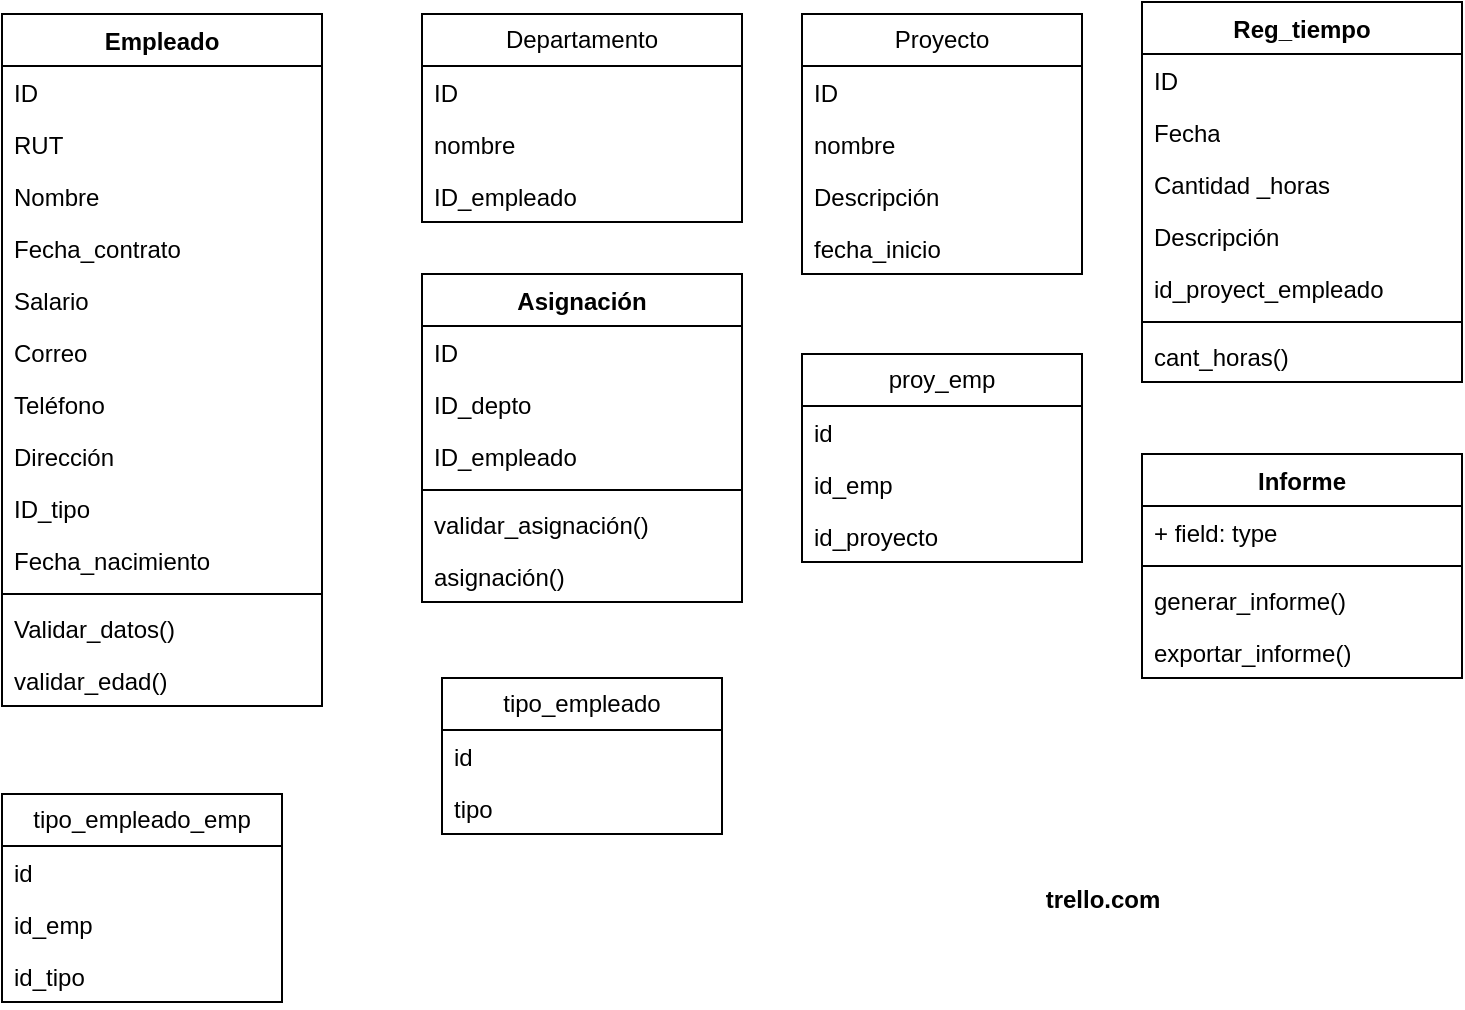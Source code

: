 <mxfile version="24.7.13">
  <diagram name="Página-1" id="MCgRRwFFxwcS4OyjlR1l">
    <mxGraphModel dx="1050" dy="603" grid="1" gridSize="10" guides="1" tooltips="1" connect="1" arrows="1" fold="1" page="1" pageScale="1" pageWidth="827" pageHeight="1169" math="0" shadow="0">
      <root>
        <mxCell id="0" />
        <mxCell id="1" parent="0" />
        <mxCell id="fpI30daJyoEzycUjclTs-12" value="Departamento" style="swimlane;fontStyle=0;childLayout=stackLayout;horizontal=1;startSize=26;fillColor=none;horizontalStack=0;resizeParent=1;resizeParentMax=0;resizeLast=0;collapsible=1;marginBottom=0;whiteSpace=wrap;html=1;" vertex="1" parent="1">
          <mxGeometry x="270" y="70" width="160" height="104" as="geometry" />
        </mxCell>
        <mxCell id="fpI30daJyoEzycUjclTs-13" value="ID" style="text;strokeColor=none;fillColor=none;align=left;verticalAlign=top;spacingLeft=4;spacingRight=4;overflow=hidden;rotatable=0;points=[[0,0.5],[1,0.5]];portConstraint=eastwest;whiteSpace=wrap;html=1;" vertex="1" parent="fpI30daJyoEzycUjclTs-12">
          <mxGeometry y="26" width="160" height="26" as="geometry" />
        </mxCell>
        <mxCell id="fpI30daJyoEzycUjclTs-14" value="nombre" style="text;strokeColor=none;fillColor=none;align=left;verticalAlign=top;spacingLeft=4;spacingRight=4;overflow=hidden;rotatable=0;points=[[0,0.5],[1,0.5]];portConstraint=eastwest;whiteSpace=wrap;html=1;" vertex="1" parent="fpI30daJyoEzycUjclTs-12">
          <mxGeometry y="52" width="160" height="26" as="geometry" />
        </mxCell>
        <mxCell id="fpI30daJyoEzycUjclTs-15" value="ID_empleado" style="text;strokeColor=none;fillColor=none;align=left;verticalAlign=top;spacingLeft=4;spacingRight=4;overflow=hidden;rotatable=0;points=[[0,0.5],[1,0.5]];portConstraint=eastwest;whiteSpace=wrap;html=1;" vertex="1" parent="fpI30daJyoEzycUjclTs-12">
          <mxGeometry y="78" width="160" height="26" as="geometry" />
        </mxCell>
        <mxCell id="fpI30daJyoEzycUjclTs-23" value="Empleado" style="swimlane;fontStyle=1;align=center;verticalAlign=top;childLayout=stackLayout;horizontal=1;startSize=26;horizontalStack=0;resizeParent=1;resizeParentMax=0;resizeLast=0;collapsible=1;marginBottom=0;whiteSpace=wrap;html=1;" vertex="1" parent="1">
          <mxGeometry x="60" y="70" width="160" height="346" as="geometry" />
        </mxCell>
        <mxCell id="fpI30daJyoEzycUjclTs-2" value="ID" style="text;strokeColor=none;fillColor=none;align=left;verticalAlign=top;spacingLeft=4;spacingRight=4;overflow=hidden;rotatable=0;points=[[0,0.5],[1,0.5]];portConstraint=eastwest;whiteSpace=wrap;html=1;" vertex="1" parent="fpI30daJyoEzycUjclTs-23">
          <mxGeometry y="26" width="160" height="26" as="geometry" />
        </mxCell>
        <mxCell id="fpI30daJyoEzycUjclTs-10" value="RUT" style="text;strokeColor=none;fillColor=none;align=left;verticalAlign=top;spacingLeft=4;spacingRight=4;overflow=hidden;rotatable=0;points=[[0,0.5],[1,0.5]];portConstraint=eastwest;whiteSpace=wrap;html=1;" vertex="1" parent="fpI30daJyoEzycUjclTs-23">
          <mxGeometry y="52" width="160" height="26" as="geometry" />
        </mxCell>
        <mxCell id="fpI30daJyoEzycUjclTs-3" value="Nombre" style="text;strokeColor=none;fillColor=none;align=left;verticalAlign=top;spacingLeft=4;spacingRight=4;overflow=hidden;rotatable=0;points=[[0,0.5],[1,0.5]];portConstraint=eastwest;whiteSpace=wrap;html=1;" vertex="1" parent="fpI30daJyoEzycUjclTs-23">
          <mxGeometry y="78" width="160" height="26" as="geometry" />
        </mxCell>
        <mxCell id="fpI30daJyoEzycUjclTs-4" value="Fecha_contrato" style="text;strokeColor=none;fillColor=none;align=left;verticalAlign=top;spacingLeft=4;spacingRight=4;overflow=hidden;rotatable=0;points=[[0,0.5],[1,0.5]];portConstraint=eastwest;whiteSpace=wrap;html=1;" vertex="1" parent="fpI30daJyoEzycUjclTs-23">
          <mxGeometry y="104" width="160" height="26" as="geometry" />
        </mxCell>
        <mxCell id="fpI30daJyoEzycUjclTs-5" value="Salario" style="text;strokeColor=none;fillColor=none;align=left;verticalAlign=top;spacingLeft=4;spacingRight=4;overflow=hidden;rotatable=0;points=[[0,0.5],[1,0.5]];portConstraint=eastwest;whiteSpace=wrap;html=1;" vertex="1" parent="fpI30daJyoEzycUjclTs-23">
          <mxGeometry y="130" width="160" height="26" as="geometry" />
        </mxCell>
        <mxCell id="fpI30daJyoEzycUjclTs-6" value="Correo" style="text;strokeColor=none;fillColor=none;align=left;verticalAlign=top;spacingLeft=4;spacingRight=4;overflow=hidden;rotatable=0;points=[[0,0.5],[1,0.5]];portConstraint=eastwest;whiteSpace=wrap;html=1;" vertex="1" parent="fpI30daJyoEzycUjclTs-23">
          <mxGeometry y="156" width="160" height="26" as="geometry" />
        </mxCell>
        <mxCell id="fpI30daJyoEzycUjclTs-7" value="Teléfono" style="text;strokeColor=none;fillColor=none;align=left;verticalAlign=top;spacingLeft=4;spacingRight=4;overflow=hidden;rotatable=0;points=[[0,0.5],[1,0.5]];portConstraint=eastwest;whiteSpace=wrap;html=1;" vertex="1" parent="fpI30daJyoEzycUjclTs-23">
          <mxGeometry y="182" width="160" height="26" as="geometry" />
        </mxCell>
        <mxCell id="fpI30daJyoEzycUjclTs-8" value="Dirección" style="text;strokeColor=none;fillColor=none;align=left;verticalAlign=top;spacingLeft=4;spacingRight=4;overflow=hidden;rotatable=0;points=[[0,0.5],[1,0.5]];portConstraint=eastwest;whiteSpace=wrap;html=1;" vertex="1" parent="fpI30daJyoEzycUjclTs-23">
          <mxGeometry y="208" width="160" height="26" as="geometry" />
        </mxCell>
        <mxCell id="fpI30daJyoEzycUjclTs-9" value="ID_tipo" style="text;strokeColor=none;fillColor=none;align=left;verticalAlign=top;spacingLeft=4;spacingRight=4;overflow=hidden;rotatable=0;points=[[0,0.5],[1,0.5]];portConstraint=eastwest;whiteSpace=wrap;html=1;" vertex="1" parent="fpI30daJyoEzycUjclTs-23">
          <mxGeometry y="234" width="160" height="26" as="geometry" />
        </mxCell>
        <mxCell id="fpI30daJyoEzycUjclTs-11" value="Fecha_nacimiento" style="text;strokeColor=none;fillColor=none;align=left;verticalAlign=top;spacingLeft=4;spacingRight=4;overflow=hidden;rotatable=0;points=[[0,0.5],[1,0.5]];portConstraint=eastwest;whiteSpace=wrap;html=1;" vertex="1" parent="fpI30daJyoEzycUjclTs-23">
          <mxGeometry y="260" width="160" height="26" as="geometry" />
        </mxCell>
        <mxCell id="fpI30daJyoEzycUjclTs-25" value="" style="line;strokeWidth=1;fillColor=none;align=left;verticalAlign=middle;spacingTop=-1;spacingLeft=3;spacingRight=3;rotatable=0;labelPosition=right;points=[];portConstraint=eastwest;strokeColor=inherit;" vertex="1" parent="fpI30daJyoEzycUjclTs-23">
          <mxGeometry y="286" width="160" height="8" as="geometry" />
        </mxCell>
        <mxCell id="fpI30daJyoEzycUjclTs-26" value="Validar_datos()" style="text;strokeColor=none;fillColor=none;align=left;verticalAlign=top;spacingLeft=4;spacingRight=4;overflow=hidden;rotatable=0;points=[[0,0.5],[1,0.5]];portConstraint=eastwest;whiteSpace=wrap;html=1;" vertex="1" parent="fpI30daJyoEzycUjclTs-23">
          <mxGeometry y="294" width="160" height="26" as="geometry" />
        </mxCell>
        <mxCell id="fpI30daJyoEzycUjclTs-27" value="validar_edad()" style="text;strokeColor=none;fillColor=none;align=left;verticalAlign=top;spacingLeft=4;spacingRight=4;overflow=hidden;rotatable=0;points=[[0,0.5],[1,0.5]];portConstraint=eastwest;whiteSpace=wrap;html=1;" vertex="1" parent="fpI30daJyoEzycUjclTs-23">
          <mxGeometry y="320" width="160" height="26" as="geometry" />
        </mxCell>
        <mxCell id="fpI30daJyoEzycUjclTs-28" value="Asignación" style="swimlane;fontStyle=1;align=center;verticalAlign=top;childLayout=stackLayout;horizontal=1;startSize=26;horizontalStack=0;resizeParent=1;resizeParentMax=0;resizeLast=0;collapsible=1;marginBottom=0;whiteSpace=wrap;html=1;" vertex="1" parent="1">
          <mxGeometry x="270" y="200" width="160" height="164" as="geometry" />
        </mxCell>
        <mxCell id="fpI30daJyoEzycUjclTs-17" value="ID" style="text;strokeColor=none;fillColor=none;align=left;verticalAlign=top;spacingLeft=4;spacingRight=4;overflow=hidden;rotatable=0;points=[[0,0.5],[1,0.5]];portConstraint=eastwest;whiteSpace=wrap;html=1;" vertex="1" parent="fpI30daJyoEzycUjclTs-28">
          <mxGeometry y="26" width="160" height="26" as="geometry" />
        </mxCell>
        <mxCell id="fpI30daJyoEzycUjclTs-18" value="ID_depto" style="text;strokeColor=none;fillColor=none;align=left;verticalAlign=top;spacingLeft=4;spacingRight=4;overflow=hidden;rotatable=0;points=[[0,0.5],[1,0.5]];portConstraint=eastwest;whiteSpace=wrap;html=1;" vertex="1" parent="fpI30daJyoEzycUjclTs-28">
          <mxGeometry y="52" width="160" height="26" as="geometry" />
        </mxCell>
        <mxCell id="fpI30daJyoEzycUjclTs-19" value="ID_empleado" style="text;strokeColor=none;fillColor=none;align=left;verticalAlign=top;spacingLeft=4;spacingRight=4;overflow=hidden;rotatable=0;points=[[0,0.5],[1,0.5]];portConstraint=eastwest;whiteSpace=wrap;html=1;" vertex="1" parent="fpI30daJyoEzycUjclTs-28">
          <mxGeometry y="78" width="160" height="26" as="geometry" />
        </mxCell>
        <mxCell id="fpI30daJyoEzycUjclTs-30" value="" style="line;strokeWidth=1;fillColor=none;align=left;verticalAlign=middle;spacingTop=-1;spacingLeft=3;spacingRight=3;rotatable=0;labelPosition=right;points=[];portConstraint=eastwest;strokeColor=inherit;" vertex="1" parent="fpI30daJyoEzycUjclTs-28">
          <mxGeometry y="104" width="160" height="8" as="geometry" />
        </mxCell>
        <mxCell id="fpI30daJyoEzycUjclTs-31" value="validar_asignación()" style="text;strokeColor=none;fillColor=none;align=left;verticalAlign=top;spacingLeft=4;spacingRight=4;overflow=hidden;rotatable=0;points=[[0,0.5],[1,0.5]];portConstraint=eastwest;whiteSpace=wrap;html=1;" vertex="1" parent="fpI30daJyoEzycUjclTs-28">
          <mxGeometry y="112" width="160" height="26" as="geometry" />
        </mxCell>
        <mxCell id="fpI30daJyoEzycUjclTs-32" value="asignación()" style="text;strokeColor=none;fillColor=none;align=left;verticalAlign=top;spacingLeft=4;spacingRight=4;overflow=hidden;rotatable=0;points=[[0,0.5],[1,0.5]];portConstraint=eastwest;whiteSpace=wrap;html=1;" vertex="1" parent="fpI30daJyoEzycUjclTs-28">
          <mxGeometry y="138" width="160" height="26" as="geometry" />
        </mxCell>
        <mxCell id="fpI30daJyoEzycUjclTs-33" value="Reg_tiempo" style="swimlane;fontStyle=1;align=center;verticalAlign=top;childLayout=stackLayout;horizontal=1;startSize=26;horizontalStack=0;resizeParent=1;resizeParentMax=0;resizeLast=0;collapsible=1;marginBottom=0;whiteSpace=wrap;html=1;" vertex="1" parent="1">
          <mxGeometry x="630" y="64" width="160" height="190" as="geometry" />
        </mxCell>
        <mxCell id="fpI30daJyoEzycUjclTs-34" value="ID" style="text;strokeColor=none;fillColor=none;align=left;verticalAlign=top;spacingLeft=4;spacingRight=4;overflow=hidden;rotatable=0;points=[[0,0.5],[1,0.5]];portConstraint=eastwest;whiteSpace=wrap;html=1;" vertex="1" parent="fpI30daJyoEzycUjclTs-33">
          <mxGeometry y="26" width="160" height="26" as="geometry" />
        </mxCell>
        <mxCell id="fpI30daJyoEzycUjclTs-42" value="Fecha" style="text;strokeColor=none;fillColor=none;align=left;verticalAlign=top;spacingLeft=4;spacingRight=4;overflow=hidden;rotatable=0;points=[[0,0.5],[1,0.5]];portConstraint=eastwest;whiteSpace=wrap;html=1;" vertex="1" parent="fpI30daJyoEzycUjclTs-33">
          <mxGeometry y="52" width="160" height="26" as="geometry" />
        </mxCell>
        <mxCell id="fpI30daJyoEzycUjclTs-43" value="Cantidad _horas" style="text;strokeColor=none;fillColor=none;align=left;verticalAlign=top;spacingLeft=4;spacingRight=4;overflow=hidden;rotatable=0;points=[[0,0.5],[1,0.5]];portConstraint=eastwest;whiteSpace=wrap;html=1;" vertex="1" parent="fpI30daJyoEzycUjclTs-33">
          <mxGeometry y="78" width="160" height="26" as="geometry" />
        </mxCell>
        <mxCell id="fpI30daJyoEzycUjclTs-44" value="Descripción" style="text;strokeColor=none;fillColor=none;align=left;verticalAlign=top;spacingLeft=4;spacingRight=4;overflow=hidden;rotatable=0;points=[[0,0.5],[1,0.5]];portConstraint=eastwest;whiteSpace=wrap;html=1;" vertex="1" parent="fpI30daJyoEzycUjclTs-33">
          <mxGeometry y="104" width="160" height="26" as="geometry" />
        </mxCell>
        <mxCell id="fpI30daJyoEzycUjclTs-45" value="id_proyect_empleado" style="text;strokeColor=none;fillColor=none;align=left;verticalAlign=top;spacingLeft=4;spacingRight=4;overflow=hidden;rotatable=0;points=[[0,0.5],[1,0.5]];portConstraint=eastwest;whiteSpace=wrap;html=1;" vertex="1" parent="fpI30daJyoEzycUjclTs-33">
          <mxGeometry y="130" width="160" height="26" as="geometry" />
        </mxCell>
        <mxCell id="fpI30daJyoEzycUjclTs-35" value="" style="line;strokeWidth=1;fillColor=none;align=left;verticalAlign=middle;spacingTop=-1;spacingLeft=3;spacingRight=3;rotatable=0;labelPosition=right;points=[];portConstraint=eastwest;strokeColor=inherit;" vertex="1" parent="fpI30daJyoEzycUjclTs-33">
          <mxGeometry y="156" width="160" height="8" as="geometry" />
        </mxCell>
        <mxCell id="fpI30daJyoEzycUjclTs-36" value="cant_horas()" style="text;strokeColor=none;fillColor=none;align=left;verticalAlign=top;spacingLeft=4;spacingRight=4;overflow=hidden;rotatable=0;points=[[0,0.5],[1,0.5]];portConstraint=eastwest;whiteSpace=wrap;html=1;" vertex="1" parent="fpI30daJyoEzycUjclTs-33">
          <mxGeometry y="164" width="160" height="26" as="geometry" />
        </mxCell>
        <mxCell id="fpI30daJyoEzycUjclTs-37" value="Proyecto" style="swimlane;fontStyle=0;childLayout=stackLayout;horizontal=1;startSize=26;fillColor=none;horizontalStack=0;resizeParent=1;resizeParentMax=0;resizeLast=0;collapsible=1;marginBottom=0;whiteSpace=wrap;html=1;" vertex="1" parent="1">
          <mxGeometry x="460" y="70" width="140" height="130" as="geometry" />
        </mxCell>
        <mxCell id="fpI30daJyoEzycUjclTs-38" value="ID" style="text;strokeColor=none;fillColor=none;align=left;verticalAlign=top;spacingLeft=4;spacingRight=4;overflow=hidden;rotatable=0;points=[[0,0.5],[1,0.5]];portConstraint=eastwest;whiteSpace=wrap;html=1;" vertex="1" parent="fpI30daJyoEzycUjclTs-37">
          <mxGeometry y="26" width="140" height="26" as="geometry" />
        </mxCell>
        <mxCell id="fpI30daJyoEzycUjclTs-39" value="nombre" style="text;strokeColor=none;fillColor=none;align=left;verticalAlign=top;spacingLeft=4;spacingRight=4;overflow=hidden;rotatable=0;points=[[0,0.5],[1,0.5]];portConstraint=eastwest;whiteSpace=wrap;html=1;" vertex="1" parent="fpI30daJyoEzycUjclTs-37">
          <mxGeometry y="52" width="140" height="26" as="geometry" />
        </mxCell>
        <mxCell id="fpI30daJyoEzycUjclTs-40" value="Descripción" style="text;strokeColor=none;fillColor=none;align=left;verticalAlign=top;spacingLeft=4;spacingRight=4;overflow=hidden;rotatable=0;points=[[0,0.5],[1,0.5]];portConstraint=eastwest;whiteSpace=wrap;html=1;" vertex="1" parent="fpI30daJyoEzycUjclTs-37">
          <mxGeometry y="78" width="140" height="26" as="geometry" />
        </mxCell>
        <mxCell id="fpI30daJyoEzycUjclTs-41" value="fecha_inicio" style="text;strokeColor=none;fillColor=none;align=left;verticalAlign=top;spacingLeft=4;spacingRight=4;overflow=hidden;rotatable=0;points=[[0,0.5],[1,0.5]];portConstraint=eastwest;whiteSpace=wrap;html=1;" vertex="1" parent="fpI30daJyoEzycUjclTs-37">
          <mxGeometry y="104" width="140" height="26" as="geometry" />
        </mxCell>
        <mxCell id="fpI30daJyoEzycUjclTs-50" value="tipo_empleado_emp" style="swimlane;fontStyle=0;childLayout=stackLayout;horizontal=1;startSize=26;fillColor=none;horizontalStack=0;resizeParent=1;resizeParentMax=0;resizeLast=0;collapsible=1;marginBottom=0;whiteSpace=wrap;html=1;" vertex="1" parent="1">
          <mxGeometry x="60" y="460" width="140" height="104" as="geometry" />
        </mxCell>
        <mxCell id="fpI30daJyoEzycUjclTs-51" value="id" style="text;strokeColor=none;fillColor=none;align=left;verticalAlign=top;spacingLeft=4;spacingRight=4;overflow=hidden;rotatable=0;points=[[0,0.5],[1,0.5]];portConstraint=eastwest;whiteSpace=wrap;html=1;" vertex="1" parent="fpI30daJyoEzycUjclTs-50">
          <mxGeometry y="26" width="140" height="26" as="geometry" />
        </mxCell>
        <mxCell id="fpI30daJyoEzycUjclTs-52" value="id_emp" style="text;strokeColor=none;fillColor=none;align=left;verticalAlign=top;spacingLeft=4;spacingRight=4;overflow=hidden;rotatable=0;points=[[0,0.5],[1,0.5]];portConstraint=eastwest;whiteSpace=wrap;html=1;" vertex="1" parent="fpI30daJyoEzycUjclTs-50">
          <mxGeometry y="52" width="140" height="26" as="geometry" />
        </mxCell>
        <mxCell id="fpI30daJyoEzycUjclTs-53" value="id_tipo" style="text;strokeColor=none;fillColor=none;align=left;verticalAlign=top;spacingLeft=4;spacingRight=4;overflow=hidden;rotatable=0;points=[[0,0.5],[1,0.5]];portConstraint=eastwest;whiteSpace=wrap;html=1;" vertex="1" parent="fpI30daJyoEzycUjclTs-50">
          <mxGeometry y="78" width="140" height="26" as="geometry" />
        </mxCell>
        <mxCell id="fpI30daJyoEzycUjclTs-54" value="tipo_empleado" style="swimlane;fontStyle=0;childLayout=stackLayout;horizontal=1;startSize=26;fillColor=none;horizontalStack=0;resizeParent=1;resizeParentMax=0;resizeLast=0;collapsible=1;marginBottom=0;whiteSpace=wrap;html=1;" vertex="1" parent="1">
          <mxGeometry x="280" y="402" width="140" height="78" as="geometry" />
        </mxCell>
        <mxCell id="fpI30daJyoEzycUjclTs-55" value="id" style="text;strokeColor=none;fillColor=none;align=left;verticalAlign=top;spacingLeft=4;spacingRight=4;overflow=hidden;rotatable=0;points=[[0,0.5],[1,0.5]];portConstraint=eastwest;whiteSpace=wrap;html=1;" vertex="1" parent="fpI30daJyoEzycUjclTs-54">
          <mxGeometry y="26" width="140" height="26" as="geometry" />
        </mxCell>
        <mxCell id="fpI30daJyoEzycUjclTs-56" value="tipo" style="text;strokeColor=none;fillColor=none;align=left;verticalAlign=top;spacingLeft=4;spacingRight=4;overflow=hidden;rotatable=0;points=[[0,0.5],[1,0.5]];portConstraint=eastwest;whiteSpace=wrap;html=1;" vertex="1" parent="fpI30daJyoEzycUjclTs-54">
          <mxGeometry y="52" width="140" height="26" as="geometry" />
        </mxCell>
        <mxCell id="fpI30daJyoEzycUjclTs-58" value="proy_emp" style="swimlane;fontStyle=0;childLayout=stackLayout;horizontal=1;startSize=26;fillColor=none;horizontalStack=0;resizeParent=1;resizeParentMax=0;resizeLast=0;collapsible=1;marginBottom=0;whiteSpace=wrap;html=1;" vertex="1" parent="1">
          <mxGeometry x="460" y="240" width="140" height="104" as="geometry" />
        </mxCell>
        <mxCell id="fpI30daJyoEzycUjclTs-59" value="id" style="text;strokeColor=none;fillColor=none;align=left;verticalAlign=top;spacingLeft=4;spacingRight=4;overflow=hidden;rotatable=0;points=[[0,0.5],[1,0.5]];portConstraint=eastwest;whiteSpace=wrap;html=1;" vertex="1" parent="fpI30daJyoEzycUjclTs-58">
          <mxGeometry y="26" width="140" height="26" as="geometry" />
        </mxCell>
        <mxCell id="fpI30daJyoEzycUjclTs-60" value="id_emp" style="text;strokeColor=none;fillColor=none;align=left;verticalAlign=top;spacingLeft=4;spacingRight=4;overflow=hidden;rotatable=0;points=[[0,0.5],[1,0.5]];portConstraint=eastwest;whiteSpace=wrap;html=1;" vertex="1" parent="fpI30daJyoEzycUjclTs-58">
          <mxGeometry y="52" width="140" height="26" as="geometry" />
        </mxCell>
        <mxCell id="fpI30daJyoEzycUjclTs-61" value="id_proyecto" style="text;strokeColor=none;fillColor=none;align=left;verticalAlign=top;spacingLeft=4;spacingRight=4;overflow=hidden;rotatable=0;points=[[0,0.5],[1,0.5]];portConstraint=eastwest;whiteSpace=wrap;html=1;" vertex="1" parent="fpI30daJyoEzycUjclTs-58">
          <mxGeometry y="78" width="140" height="26" as="geometry" />
        </mxCell>
        <mxCell id="fpI30daJyoEzycUjclTs-62" value="Informe" style="swimlane;fontStyle=1;align=center;verticalAlign=top;childLayout=stackLayout;horizontal=1;startSize=26;horizontalStack=0;resizeParent=1;resizeParentMax=0;resizeLast=0;collapsible=1;marginBottom=0;whiteSpace=wrap;html=1;" vertex="1" parent="1">
          <mxGeometry x="630" y="290" width="160" height="112" as="geometry" />
        </mxCell>
        <mxCell id="fpI30daJyoEzycUjclTs-63" value="+ field: type" style="text;strokeColor=none;fillColor=none;align=left;verticalAlign=top;spacingLeft=4;spacingRight=4;overflow=hidden;rotatable=0;points=[[0,0.5],[1,0.5]];portConstraint=eastwest;whiteSpace=wrap;html=1;" vertex="1" parent="fpI30daJyoEzycUjclTs-62">
          <mxGeometry y="26" width="160" height="26" as="geometry" />
        </mxCell>
        <mxCell id="fpI30daJyoEzycUjclTs-64" value="" style="line;strokeWidth=1;fillColor=none;align=left;verticalAlign=middle;spacingTop=-1;spacingLeft=3;spacingRight=3;rotatable=0;labelPosition=right;points=[];portConstraint=eastwest;strokeColor=inherit;" vertex="1" parent="fpI30daJyoEzycUjclTs-62">
          <mxGeometry y="52" width="160" height="8" as="geometry" />
        </mxCell>
        <mxCell id="fpI30daJyoEzycUjclTs-65" value="generar_informe()" style="text;strokeColor=none;fillColor=none;align=left;verticalAlign=top;spacingLeft=4;spacingRight=4;overflow=hidden;rotatable=0;points=[[0,0.5],[1,0.5]];portConstraint=eastwest;whiteSpace=wrap;html=1;" vertex="1" parent="fpI30daJyoEzycUjclTs-62">
          <mxGeometry y="60" width="160" height="26" as="geometry" />
        </mxCell>
        <mxCell id="fpI30daJyoEzycUjclTs-66" value="exportar_informe()" style="text;strokeColor=none;fillColor=none;align=left;verticalAlign=top;spacingLeft=4;spacingRight=4;overflow=hidden;rotatable=0;points=[[0,0.5],[1,0.5]];portConstraint=eastwest;whiteSpace=wrap;html=1;" vertex="1" parent="fpI30daJyoEzycUjclTs-62">
          <mxGeometry y="86" width="160" height="26" as="geometry" />
        </mxCell>
        <mxCell id="fpI30daJyoEzycUjclTs-67" value="trello.com" style="text;align=center;fontStyle=1;verticalAlign=middle;spacingLeft=3;spacingRight=3;strokeColor=none;rotatable=0;points=[[0,0.5],[1,0.5]];portConstraint=eastwest;html=1;" vertex="1" parent="1">
          <mxGeometry x="570" y="500" width="80" height="26" as="geometry" />
        </mxCell>
      </root>
    </mxGraphModel>
  </diagram>
</mxfile>

